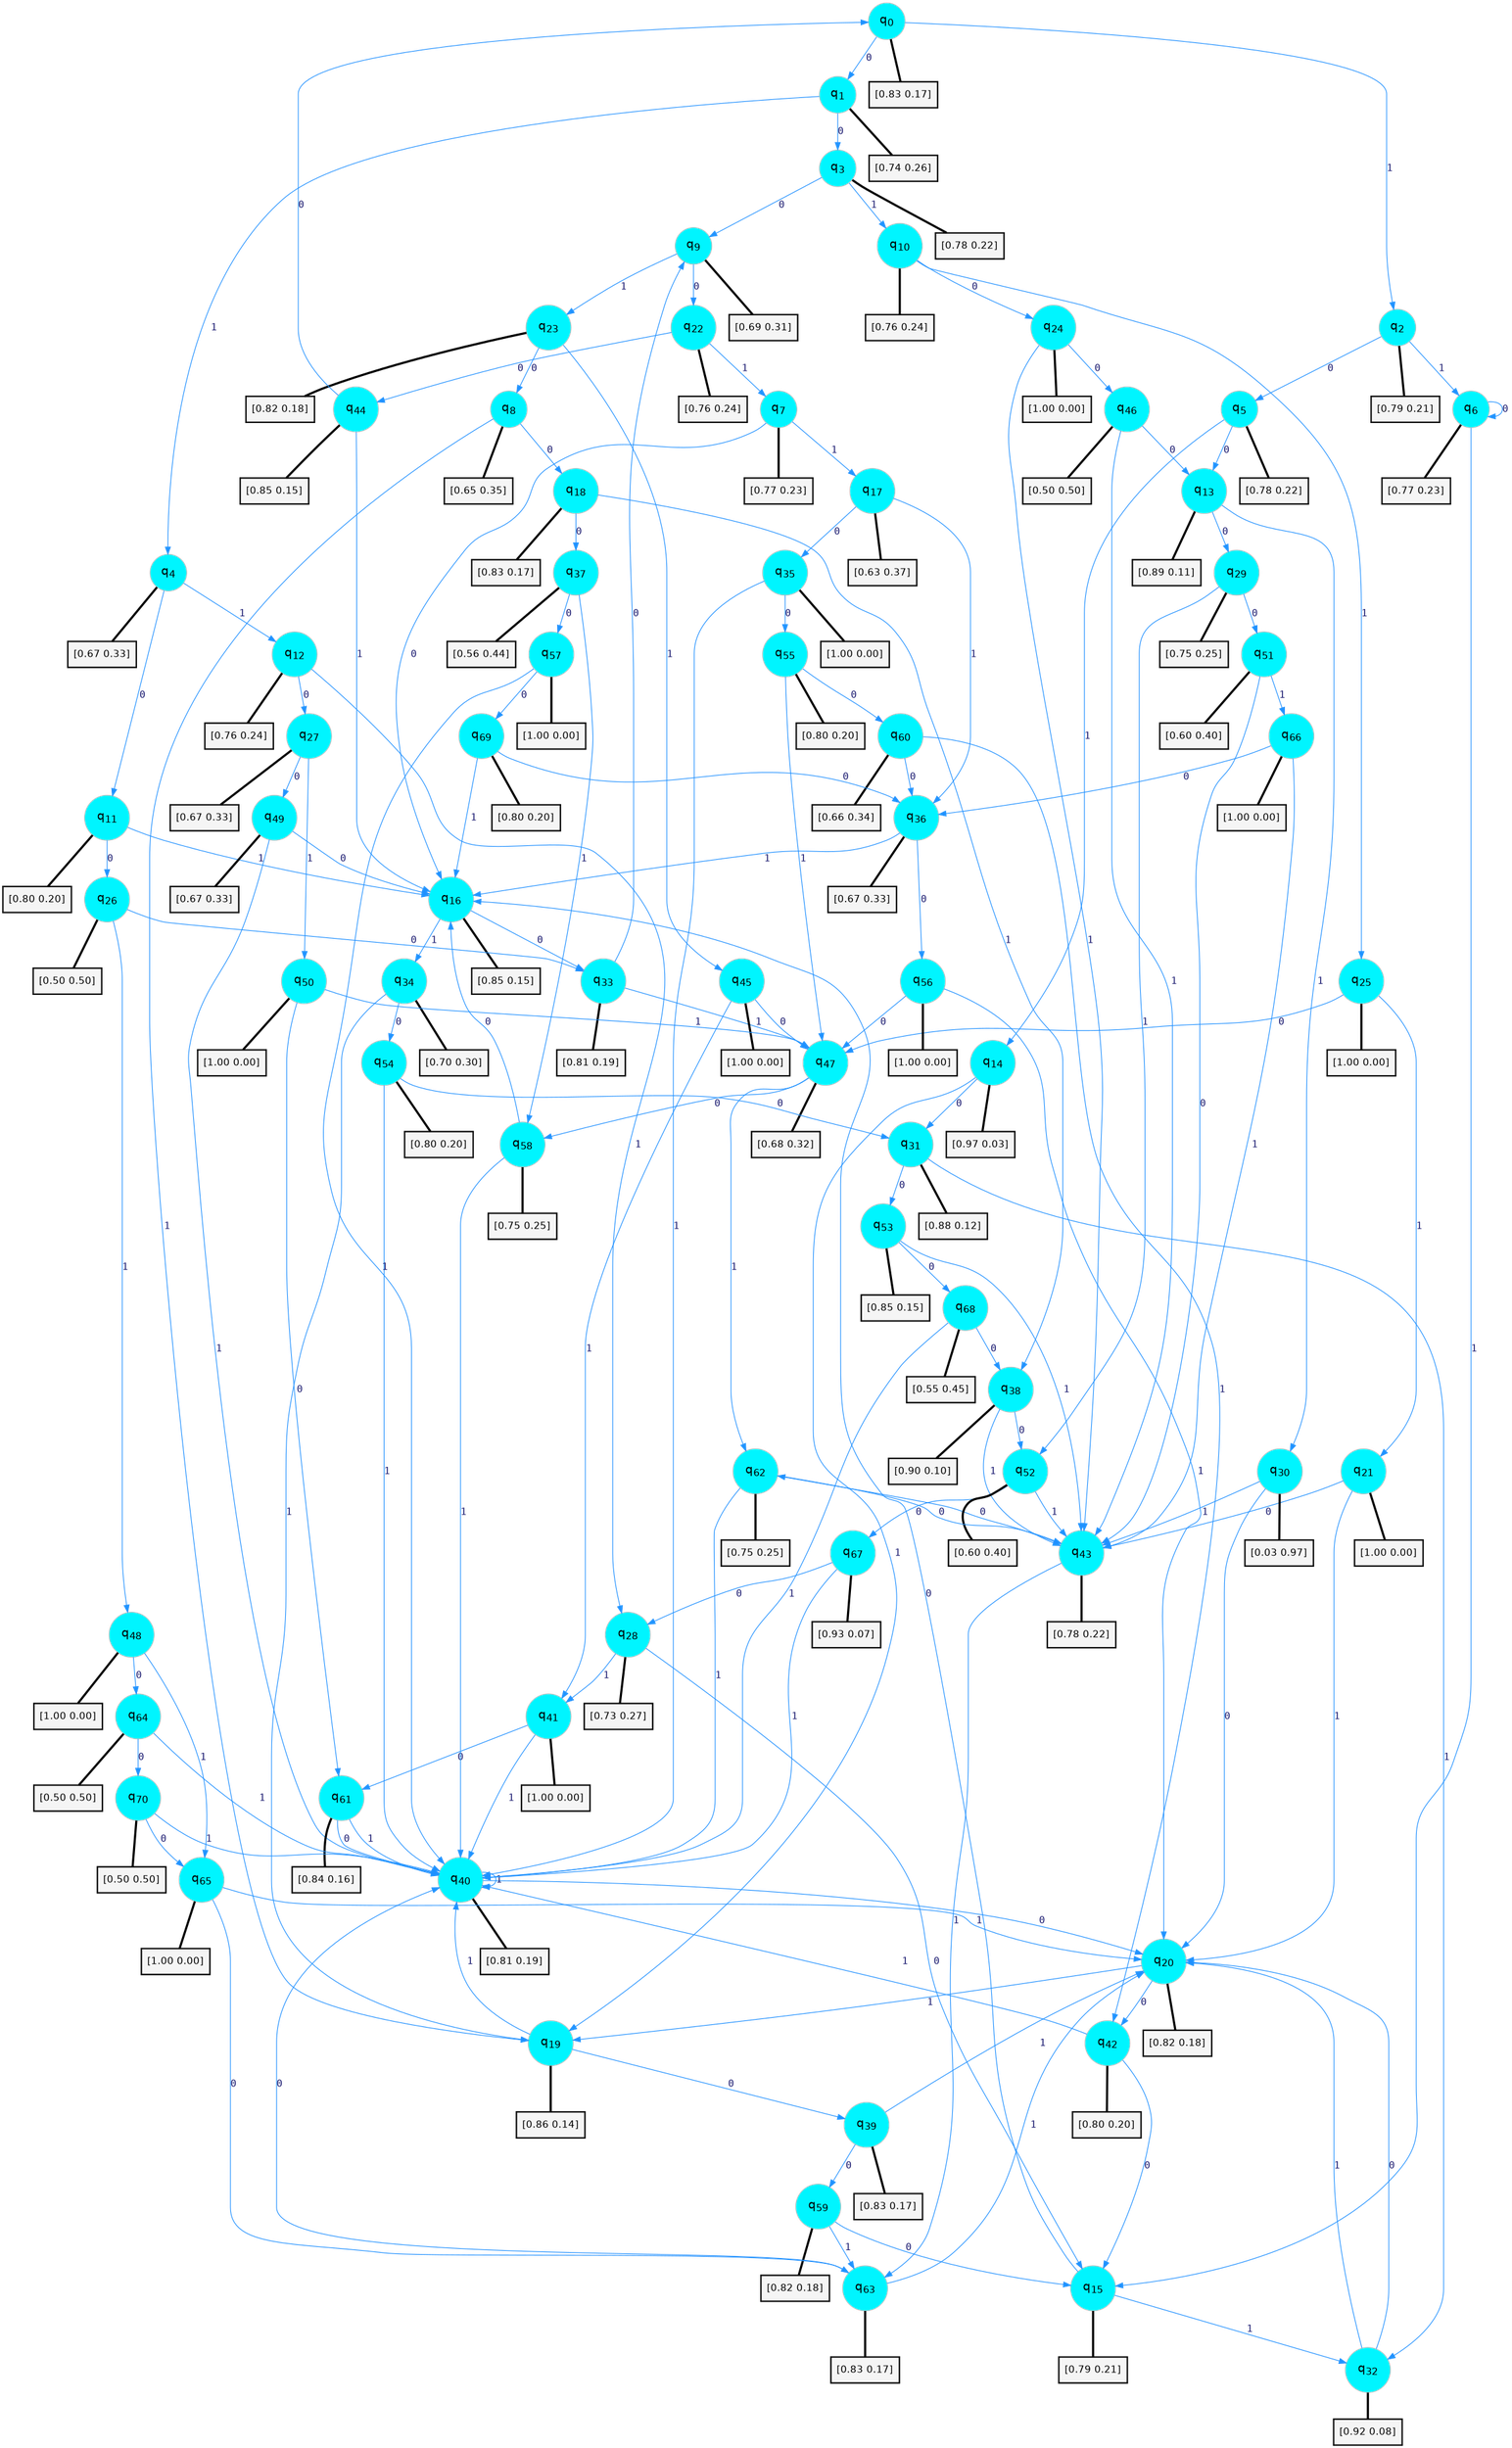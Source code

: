 digraph G {
graph [
bgcolor=transparent, dpi=300, rankdir=TD, size="40,25"];
node [
color=gray, fillcolor=turquoise1, fontcolor=black, fontname=Helvetica, fontsize=16, fontweight=bold, shape=circle, style=filled];
edge [
arrowsize=1, color=dodgerblue1, fontcolor=midnightblue, fontname=courier, fontweight=bold, penwidth=1, style=solid, weight=20];
0[label=<q<SUB>0</SUB>>];
1[label=<q<SUB>1</SUB>>];
2[label=<q<SUB>2</SUB>>];
3[label=<q<SUB>3</SUB>>];
4[label=<q<SUB>4</SUB>>];
5[label=<q<SUB>5</SUB>>];
6[label=<q<SUB>6</SUB>>];
7[label=<q<SUB>7</SUB>>];
8[label=<q<SUB>8</SUB>>];
9[label=<q<SUB>9</SUB>>];
10[label=<q<SUB>10</SUB>>];
11[label=<q<SUB>11</SUB>>];
12[label=<q<SUB>12</SUB>>];
13[label=<q<SUB>13</SUB>>];
14[label=<q<SUB>14</SUB>>];
15[label=<q<SUB>15</SUB>>];
16[label=<q<SUB>16</SUB>>];
17[label=<q<SUB>17</SUB>>];
18[label=<q<SUB>18</SUB>>];
19[label=<q<SUB>19</SUB>>];
20[label=<q<SUB>20</SUB>>];
21[label=<q<SUB>21</SUB>>];
22[label=<q<SUB>22</SUB>>];
23[label=<q<SUB>23</SUB>>];
24[label=<q<SUB>24</SUB>>];
25[label=<q<SUB>25</SUB>>];
26[label=<q<SUB>26</SUB>>];
27[label=<q<SUB>27</SUB>>];
28[label=<q<SUB>28</SUB>>];
29[label=<q<SUB>29</SUB>>];
30[label=<q<SUB>30</SUB>>];
31[label=<q<SUB>31</SUB>>];
32[label=<q<SUB>32</SUB>>];
33[label=<q<SUB>33</SUB>>];
34[label=<q<SUB>34</SUB>>];
35[label=<q<SUB>35</SUB>>];
36[label=<q<SUB>36</SUB>>];
37[label=<q<SUB>37</SUB>>];
38[label=<q<SUB>38</SUB>>];
39[label=<q<SUB>39</SUB>>];
40[label=<q<SUB>40</SUB>>];
41[label=<q<SUB>41</SUB>>];
42[label=<q<SUB>42</SUB>>];
43[label=<q<SUB>43</SUB>>];
44[label=<q<SUB>44</SUB>>];
45[label=<q<SUB>45</SUB>>];
46[label=<q<SUB>46</SUB>>];
47[label=<q<SUB>47</SUB>>];
48[label=<q<SUB>48</SUB>>];
49[label=<q<SUB>49</SUB>>];
50[label=<q<SUB>50</SUB>>];
51[label=<q<SUB>51</SUB>>];
52[label=<q<SUB>52</SUB>>];
53[label=<q<SUB>53</SUB>>];
54[label=<q<SUB>54</SUB>>];
55[label=<q<SUB>55</SUB>>];
56[label=<q<SUB>56</SUB>>];
57[label=<q<SUB>57</SUB>>];
58[label=<q<SUB>58</SUB>>];
59[label=<q<SUB>59</SUB>>];
60[label=<q<SUB>60</SUB>>];
61[label=<q<SUB>61</SUB>>];
62[label=<q<SUB>62</SUB>>];
63[label=<q<SUB>63</SUB>>];
64[label=<q<SUB>64</SUB>>];
65[label=<q<SUB>65</SUB>>];
66[label=<q<SUB>66</SUB>>];
67[label=<q<SUB>67</SUB>>];
68[label=<q<SUB>68</SUB>>];
69[label=<q<SUB>69</SUB>>];
70[label=<q<SUB>70</SUB>>];
71[label="[0.83 0.17]", shape=box,fontcolor=black, fontname=Helvetica, fontsize=14, penwidth=2, fillcolor=whitesmoke,color=black];
72[label="[0.74 0.26]", shape=box,fontcolor=black, fontname=Helvetica, fontsize=14, penwidth=2, fillcolor=whitesmoke,color=black];
73[label="[0.79 0.21]", shape=box,fontcolor=black, fontname=Helvetica, fontsize=14, penwidth=2, fillcolor=whitesmoke,color=black];
74[label="[0.78 0.22]", shape=box,fontcolor=black, fontname=Helvetica, fontsize=14, penwidth=2, fillcolor=whitesmoke,color=black];
75[label="[0.67 0.33]", shape=box,fontcolor=black, fontname=Helvetica, fontsize=14, penwidth=2, fillcolor=whitesmoke,color=black];
76[label="[0.78 0.22]", shape=box,fontcolor=black, fontname=Helvetica, fontsize=14, penwidth=2, fillcolor=whitesmoke,color=black];
77[label="[0.77 0.23]", shape=box,fontcolor=black, fontname=Helvetica, fontsize=14, penwidth=2, fillcolor=whitesmoke,color=black];
78[label="[0.77 0.23]", shape=box,fontcolor=black, fontname=Helvetica, fontsize=14, penwidth=2, fillcolor=whitesmoke,color=black];
79[label="[0.65 0.35]", shape=box,fontcolor=black, fontname=Helvetica, fontsize=14, penwidth=2, fillcolor=whitesmoke,color=black];
80[label="[0.69 0.31]", shape=box,fontcolor=black, fontname=Helvetica, fontsize=14, penwidth=2, fillcolor=whitesmoke,color=black];
81[label="[0.76 0.24]", shape=box,fontcolor=black, fontname=Helvetica, fontsize=14, penwidth=2, fillcolor=whitesmoke,color=black];
82[label="[0.80 0.20]", shape=box,fontcolor=black, fontname=Helvetica, fontsize=14, penwidth=2, fillcolor=whitesmoke,color=black];
83[label="[0.76 0.24]", shape=box,fontcolor=black, fontname=Helvetica, fontsize=14, penwidth=2, fillcolor=whitesmoke,color=black];
84[label="[0.89 0.11]", shape=box,fontcolor=black, fontname=Helvetica, fontsize=14, penwidth=2, fillcolor=whitesmoke,color=black];
85[label="[0.97 0.03]", shape=box,fontcolor=black, fontname=Helvetica, fontsize=14, penwidth=2, fillcolor=whitesmoke,color=black];
86[label="[0.79 0.21]", shape=box,fontcolor=black, fontname=Helvetica, fontsize=14, penwidth=2, fillcolor=whitesmoke,color=black];
87[label="[0.85 0.15]", shape=box,fontcolor=black, fontname=Helvetica, fontsize=14, penwidth=2, fillcolor=whitesmoke,color=black];
88[label="[0.63 0.37]", shape=box,fontcolor=black, fontname=Helvetica, fontsize=14, penwidth=2, fillcolor=whitesmoke,color=black];
89[label="[0.83 0.17]", shape=box,fontcolor=black, fontname=Helvetica, fontsize=14, penwidth=2, fillcolor=whitesmoke,color=black];
90[label="[0.86 0.14]", shape=box,fontcolor=black, fontname=Helvetica, fontsize=14, penwidth=2, fillcolor=whitesmoke,color=black];
91[label="[0.82 0.18]", shape=box,fontcolor=black, fontname=Helvetica, fontsize=14, penwidth=2, fillcolor=whitesmoke,color=black];
92[label="[1.00 0.00]", shape=box,fontcolor=black, fontname=Helvetica, fontsize=14, penwidth=2, fillcolor=whitesmoke,color=black];
93[label="[0.76 0.24]", shape=box,fontcolor=black, fontname=Helvetica, fontsize=14, penwidth=2, fillcolor=whitesmoke,color=black];
94[label="[0.82 0.18]", shape=box,fontcolor=black, fontname=Helvetica, fontsize=14, penwidth=2, fillcolor=whitesmoke,color=black];
95[label="[1.00 0.00]", shape=box,fontcolor=black, fontname=Helvetica, fontsize=14, penwidth=2, fillcolor=whitesmoke,color=black];
96[label="[1.00 0.00]", shape=box,fontcolor=black, fontname=Helvetica, fontsize=14, penwidth=2, fillcolor=whitesmoke,color=black];
97[label="[0.50 0.50]", shape=box,fontcolor=black, fontname=Helvetica, fontsize=14, penwidth=2, fillcolor=whitesmoke,color=black];
98[label="[0.67 0.33]", shape=box,fontcolor=black, fontname=Helvetica, fontsize=14, penwidth=2, fillcolor=whitesmoke,color=black];
99[label="[0.73 0.27]", shape=box,fontcolor=black, fontname=Helvetica, fontsize=14, penwidth=2, fillcolor=whitesmoke,color=black];
100[label="[0.75 0.25]", shape=box,fontcolor=black, fontname=Helvetica, fontsize=14, penwidth=2, fillcolor=whitesmoke,color=black];
101[label="[0.03 0.97]", shape=box,fontcolor=black, fontname=Helvetica, fontsize=14, penwidth=2, fillcolor=whitesmoke,color=black];
102[label="[0.88 0.12]", shape=box,fontcolor=black, fontname=Helvetica, fontsize=14, penwidth=2, fillcolor=whitesmoke,color=black];
103[label="[0.92 0.08]", shape=box,fontcolor=black, fontname=Helvetica, fontsize=14, penwidth=2, fillcolor=whitesmoke,color=black];
104[label="[0.81 0.19]", shape=box,fontcolor=black, fontname=Helvetica, fontsize=14, penwidth=2, fillcolor=whitesmoke,color=black];
105[label="[0.70 0.30]", shape=box,fontcolor=black, fontname=Helvetica, fontsize=14, penwidth=2, fillcolor=whitesmoke,color=black];
106[label="[1.00 0.00]", shape=box,fontcolor=black, fontname=Helvetica, fontsize=14, penwidth=2, fillcolor=whitesmoke,color=black];
107[label="[0.67 0.33]", shape=box,fontcolor=black, fontname=Helvetica, fontsize=14, penwidth=2, fillcolor=whitesmoke,color=black];
108[label="[0.56 0.44]", shape=box,fontcolor=black, fontname=Helvetica, fontsize=14, penwidth=2, fillcolor=whitesmoke,color=black];
109[label="[0.90 0.10]", shape=box,fontcolor=black, fontname=Helvetica, fontsize=14, penwidth=2, fillcolor=whitesmoke,color=black];
110[label="[0.83 0.17]", shape=box,fontcolor=black, fontname=Helvetica, fontsize=14, penwidth=2, fillcolor=whitesmoke,color=black];
111[label="[0.81 0.19]", shape=box,fontcolor=black, fontname=Helvetica, fontsize=14, penwidth=2, fillcolor=whitesmoke,color=black];
112[label="[1.00 0.00]", shape=box,fontcolor=black, fontname=Helvetica, fontsize=14, penwidth=2, fillcolor=whitesmoke,color=black];
113[label="[0.80 0.20]", shape=box,fontcolor=black, fontname=Helvetica, fontsize=14, penwidth=2, fillcolor=whitesmoke,color=black];
114[label="[0.78 0.22]", shape=box,fontcolor=black, fontname=Helvetica, fontsize=14, penwidth=2, fillcolor=whitesmoke,color=black];
115[label="[0.85 0.15]", shape=box,fontcolor=black, fontname=Helvetica, fontsize=14, penwidth=2, fillcolor=whitesmoke,color=black];
116[label="[1.00 0.00]", shape=box,fontcolor=black, fontname=Helvetica, fontsize=14, penwidth=2, fillcolor=whitesmoke,color=black];
117[label="[0.50 0.50]", shape=box,fontcolor=black, fontname=Helvetica, fontsize=14, penwidth=2, fillcolor=whitesmoke,color=black];
118[label="[0.68 0.32]", shape=box,fontcolor=black, fontname=Helvetica, fontsize=14, penwidth=2, fillcolor=whitesmoke,color=black];
119[label="[1.00 0.00]", shape=box,fontcolor=black, fontname=Helvetica, fontsize=14, penwidth=2, fillcolor=whitesmoke,color=black];
120[label="[0.67 0.33]", shape=box,fontcolor=black, fontname=Helvetica, fontsize=14, penwidth=2, fillcolor=whitesmoke,color=black];
121[label="[1.00 0.00]", shape=box,fontcolor=black, fontname=Helvetica, fontsize=14, penwidth=2, fillcolor=whitesmoke,color=black];
122[label="[0.60 0.40]", shape=box,fontcolor=black, fontname=Helvetica, fontsize=14, penwidth=2, fillcolor=whitesmoke,color=black];
123[label="[0.60 0.40]", shape=box,fontcolor=black, fontname=Helvetica, fontsize=14, penwidth=2, fillcolor=whitesmoke,color=black];
124[label="[0.85 0.15]", shape=box,fontcolor=black, fontname=Helvetica, fontsize=14, penwidth=2, fillcolor=whitesmoke,color=black];
125[label="[0.80 0.20]", shape=box,fontcolor=black, fontname=Helvetica, fontsize=14, penwidth=2, fillcolor=whitesmoke,color=black];
126[label="[0.80 0.20]", shape=box,fontcolor=black, fontname=Helvetica, fontsize=14, penwidth=2, fillcolor=whitesmoke,color=black];
127[label="[1.00 0.00]", shape=box,fontcolor=black, fontname=Helvetica, fontsize=14, penwidth=2, fillcolor=whitesmoke,color=black];
128[label="[1.00 0.00]", shape=box,fontcolor=black, fontname=Helvetica, fontsize=14, penwidth=2, fillcolor=whitesmoke,color=black];
129[label="[0.75 0.25]", shape=box,fontcolor=black, fontname=Helvetica, fontsize=14, penwidth=2, fillcolor=whitesmoke,color=black];
130[label="[0.82 0.18]", shape=box,fontcolor=black, fontname=Helvetica, fontsize=14, penwidth=2, fillcolor=whitesmoke,color=black];
131[label="[0.66 0.34]", shape=box,fontcolor=black, fontname=Helvetica, fontsize=14, penwidth=2, fillcolor=whitesmoke,color=black];
132[label="[0.84 0.16]", shape=box,fontcolor=black, fontname=Helvetica, fontsize=14, penwidth=2, fillcolor=whitesmoke,color=black];
133[label="[0.75 0.25]", shape=box,fontcolor=black, fontname=Helvetica, fontsize=14, penwidth=2, fillcolor=whitesmoke,color=black];
134[label="[0.83 0.17]", shape=box,fontcolor=black, fontname=Helvetica, fontsize=14, penwidth=2, fillcolor=whitesmoke,color=black];
135[label="[0.50 0.50]", shape=box,fontcolor=black, fontname=Helvetica, fontsize=14, penwidth=2, fillcolor=whitesmoke,color=black];
136[label="[1.00 0.00]", shape=box,fontcolor=black, fontname=Helvetica, fontsize=14, penwidth=2, fillcolor=whitesmoke,color=black];
137[label="[1.00 0.00]", shape=box,fontcolor=black, fontname=Helvetica, fontsize=14, penwidth=2, fillcolor=whitesmoke,color=black];
138[label="[0.93 0.07]", shape=box,fontcolor=black, fontname=Helvetica, fontsize=14, penwidth=2, fillcolor=whitesmoke,color=black];
139[label="[0.55 0.45]", shape=box,fontcolor=black, fontname=Helvetica, fontsize=14, penwidth=2, fillcolor=whitesmoke,color=black];
140[label="[0.80 0.20]", shape=box,fontcolor=black, fontname=Helvetica, fontsize=14, penwidth=2, fillcolor=whitesmoke,color=black];
141[label="[0.50 0.50]", shape=box,fontcolor=black, fontname=Helvetica, fontsize=14, penwidth=2, fillcolor=whitesmoke,color=black];
0->1 [label=0];
0->2 [label=1];
0->71 [arrowhead=none, penwidth=3,color=black];
1->3 [label=0];
1->4 [label=1];
1->72 [arrowhead=none, penwidth=3,color=black];
2->5 [label=0];
2->6 [label=1];
2->73 [arrowhead=none, penwidth=3,color=black];
3->9 [label=0];
3->10 [label=1];
3->74 [arrowhead=none, penwidth=3,color=black];
4->11 [label=0];
4->12 [label=1];
4->75 [arrowhead=none, penwidth=3,color=black];
5->13 [label=0];
5->14 [label=1];
5->76 [arrowhead=none, penwidth=3,color=black];
6->6 [label=0];
6->15 [label=1];
6->77 [arrowhead=none, penwidth=3,color=black];
7->16 [label=0];
7->17 [label=1];
7->78 [arrowhead=none, penwidth=3,color=black];
8->18 [label=0];
8->19 [label=1];
8->79 [arrowhead=none, penwidth=3,color=black];
9->22 [label=0];
9->23 [label=1];
9->80 [arrowhead=none, penwidth=3,color=black];
10->24 [label=0];
10->25 [label=1];
10->81 [arrowhead=none, penwidth=3,color=black];
11->26 [label=0];
11->16 [label=1];
11->82 [arrowhead=none, penwidth=3,color=black];
12->27 [label=0];
12->28 [label=1];
12->83 [arrowhead=none, penwidth=3,color=black];
13->29 [label=0];
13->30 [label=1];
13->84 [arrowhead=none, penwidth=3,color=black];
14->31 [label=0];
14->19 [label=1];
14->85 [arrowhead=none, penwidth=3,color=black];
15->16 [label=0];
15->32 [label=1];
15->86 [arrowhead=none, penwidth=3,color=black];
16->33 [label=0];
16->34 [label=1];
16->87 [arrowhead=none, penwidth=3,color=black];
17->35 [label=0];
17->36 [label=1];
17->88 [arrowhead=none, penwidth=3,color=black];
18->37 [label=0];
18->38 [label=1];
18->89 [arrowhead=none, penwidth=3,color=black];
19->39 [label=0];
19->40 [label=1];
19->90 [arrowhead=none, penwidth=3,color=black];
20->42 [label=0];
20->19 [label=1];
20->91 [arrowhead=none, penwidth=3,color=black];
21->43 [label=0];
21->20 [label=1];
21->92 [arrowhead=none, penwidth=3,color=black];
22->44 [label=0];
22->7 [label=1];
22->93 [arrowhead=none, penwidth=3,color=black];
23->8 [label=0];
23->45 [label=1];
23->94 [arrowhead=none, penwidth=3,color=black];
24->46 [label=0];
24->43 [label=1];
24->95 [arrowhead=none, penwidth=3,color=black];
25->47 [label=0];
25->21 [label=1];
25->96 [arrowhead=none, penwidth=3,color=black];
26->33 [label=0];
26->48 [label=1];
26->97 [arrowhead=none, penwidth=3,color=black];
27->49 [label=0];
27->50 [label=1];
27->98 [arrowhead=none, penwidth=3,color=black];
28->15 [label=0];
28->41 [label=1];
28->99 [arrowhead=none, penwidth=3,color=black];
29->51 [label=0];
29->52 [label=1];
29->100 [arrowhead=none, penwidth=3,color=black];
30->20 [label=0];
30->43 [label=1];
30->101 [arrowhead=none, penwidth=3,color=black];
31->53 [label=0];
31->32 [label=1];
31->102 [arrowhead=none, penwidth=3,color=black];
32->20 [label=0];
32->20 [label=1];
32->103 [arrowhead=none, penwidth=3,color=black];
33->9 [label=0];
33->47 [label=1];
33->104 [arrowhead=none, penwidth=3,color=black];
34->54 [label=0];
34->19 [label=1];
34->105 [arrowhead=none, penwidth=3,color=black];
35->55 [label=0];
35->40 [label=1];
35->106 [arrowhead=none, penwidth=3,color=black];
36->56 [label=0];
36->16 [label=1];
36->107 [arrowhead=none, penwidth=3,color=black];
37->57 [label=0];
37->58 [label=1];
37->108 [arrowhead=none, penwidth=3,color=black];
38->52 [label=0];
38->43 [label=1];
38->109 [arrowhead=none, penwidth=3,color=black];
39->59 [label=0];
39->20 [label=1];
39->110 [arrowhead=none, penwidth=3,color=black];
40->20 [label=0];
40->40 [label=1];
40->111 [arrowhead=none, penwidth=3,color=black];
41->61 [label=0];
41->40 [label=1];
41->112 [arrowhead=none, penwidth=3,color=black];
42->15 [label=0];
42->40 [label=1];
42->113 [arrowhead=none, penwidth=3,color=black];
43->62 [label=0];
43->63 [label=1];
43->114 [arrowhead=none, penwidth=3,color=black];
44->0 [label=0];
44->16 [label=1];
44->115 [arrowhead=none, penwidth=3,color=black];
45->47 [label=0];
45->41 [label=1];
45->116 [arrowhead=none, penwidth=3,color=black];
46->13 [label=0];
46->43 [label=1];
46->117 [arrowhead=none, penwidth=3,color=black];
47->58 [label=0];
47->62 [label=1];
47->118 [arrowhead=none, penwidth=3,color=black];
48->64 [label=0];
48->65 [label=1];
48->119 [arrowhead=none, penwidth=3,color=black];
49->16 [label=0];
49->40 [label=1];
49->120 [arrowhead=none, penwidth=3,color=black];
50->61 [label=0];
50->47 [label=1];
50->121 [arrowhead=none, penwidth=3,color=black];
51->43 [label=0];
51->66 [label=1];
51->122 [arrowhead=none, penwidth=3,color=black];
52->67 [label=0];
52->43 [label=1];
52->123 [arrowhead=none, penwidth=3,color=black];
53->68 [label=0];
53->43 [label=1];
53->124 [arrowhead=none, penwidth=3,color=black];
54->31 [label=0];
54->40 [label=1];
54->125 [arrowhead=none, penwidth=3,color=black];
55->60 [label=0];
55->47 [label=1];
55->126 [arrowhead=none, penwidth=3,color=black];
56->47 [label=0];
56->20 [label=1];
56->127 [arrowhead=none, penwidth=3,color=black];
57->69 [label=0];
57->40 [label=1];
57->128 [arrowhead=none, penwidth=3,color=black];
58->16 [label=0];
58->40 [label=1];
58->129 [arrowhead=none, penwidth=3,color=black];
59->15 [label=0];
59->63 [label=1];
59->130 [arrowhead=none, penwidth=3,color=black];
60->36 [label=0];
60->42 [label=1];
60->131 [arrowhead=none, penwidth=3,color=black];
61->40 [label=0];
61->40 [label=1];
61->132 [arrowhead=none, penwidth=3,color=black];
62->43 [label=0];
62->40 [label=1];
62->133 [arrowhead=none, penwidth=3,color=black];
63->40 [label=0];
63->20 [label=1];
63->134 [arrowhead=none, penwidth=3,color=black];
64->70 [label=0];
64->40 [label=1];
64->135 [arrowhead=none, penwidth=3,color=black];
65->63 [label=0];
65->20 [label=1];
65->136 [arrowhead=none, penwidth=3,color=black];
66->36 [label=0];
66->43 [label=1];
66->137 [arrowhead=none, penwidth=3,color=black];
67->28 [label=0];
67->40 [label=1];
67->138 [arrowhead=none, penwidth=3,color=black];
68->38 [label=0];
68->40 [label=1];
68->139 [arrowhead=none, penwidth=3,color=black];
69->36 [label=0];
69->16 [label=1];
69->140 [arrowhead=none, penwidth=3,color=black];
70->65 [label=0];
70->40 [label=1];
70->141 [arrowhead=none, penwidth=3,color=black];
}
